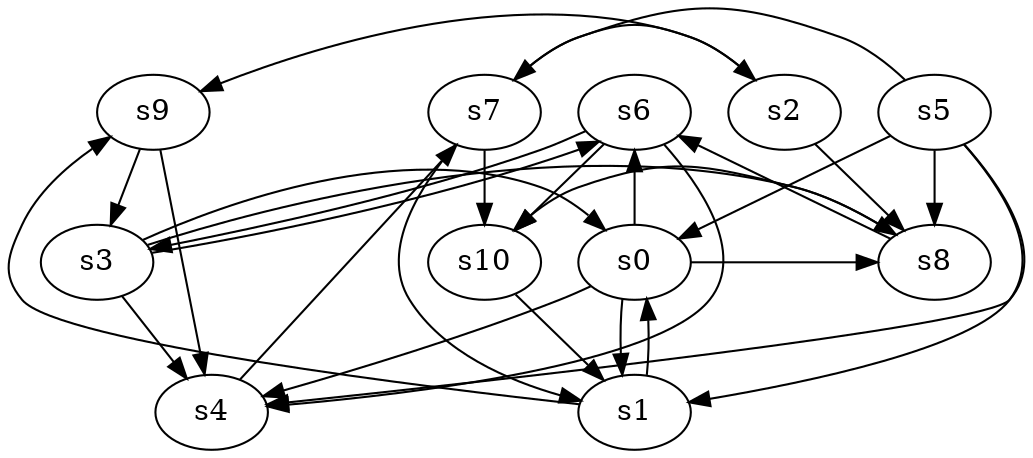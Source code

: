 digraph game_0872_complex_11 {
    s0 [name="s0", player=0, target=1];
    s1 [name="s1", player=0];
    s2 [name="s2", player=0];
    s3 [name="s3", player=0];
    s4 [name="s4", player=1];
    s5 [name="s5", player=0, target=1];
    s6 [name="s6", player=1, target=1];
    s7 [name="s7", player=0, target=1];
    s8 [name="s8", player=1, target=1];
    s9 [name="s9", player=0];
    s10 [name="s10", player=1, target=1];

    s0 -> s1;
    s0 -> s4;
    s0 -> s6 [constraint="time % 4 == 2 || time % 3 == 2"];
    s0 -> s8 [constraint="time % 5 == 2 || time % 5 == 0"];
    s1 -> s0;
    s1 -> s9 [constraint="time % 2 == 1 && time % 5 == 1"];
    s2 -> s8 [constraint="!(time % 5 == 0)"];
    s2 -> s9 [constraint="time % 5 == 4 || time % 5 == 3"];
    s3 -> s0 [constraint="time % 3 == 2"];
    s3 -> s4;
    s3 -> s6 [constraint="time % 5 == 4"];
    s3 -> s8 [constraint="time % 2 == 0"];
    s4 -> s7 [constraint="!(time % 3 == 0)"];
    s5 -> s0 [constraint="time % 2 == 0"];
    s5 -> s1 [constraint="!(time % 2 == 1)"];
    s5 -> s4 [constraint="time % 3 == 1"];
    s5 -> s7 [constraint="!(time % 2 == 0)"];
    s5 -> s8;
    s6 -> s3 [constraint="!(time % 4 == 3)"];
    s6 -> s4 [constraint="time % 3 == 1 && time % 4 == 2"];
    s6 -> s10 [constraint="time % 3 == 1 || time % 5 == 2"];
    s7 -> s1 [constraint="time % 4 == 1 && time % 4 == 2"];
    s7 -> s2 [constraint="time % 7 == 4"];
    s7 -> s10;
    s8 -> s6 [constraint="time % 6 == 5"];
    s8 -> s10 [constraint="time % 5 == 1"];
    s9 -> s3;
    s9 -> s4;
    s10 -> s1 [constraint="time % 7 == 2"];
}

